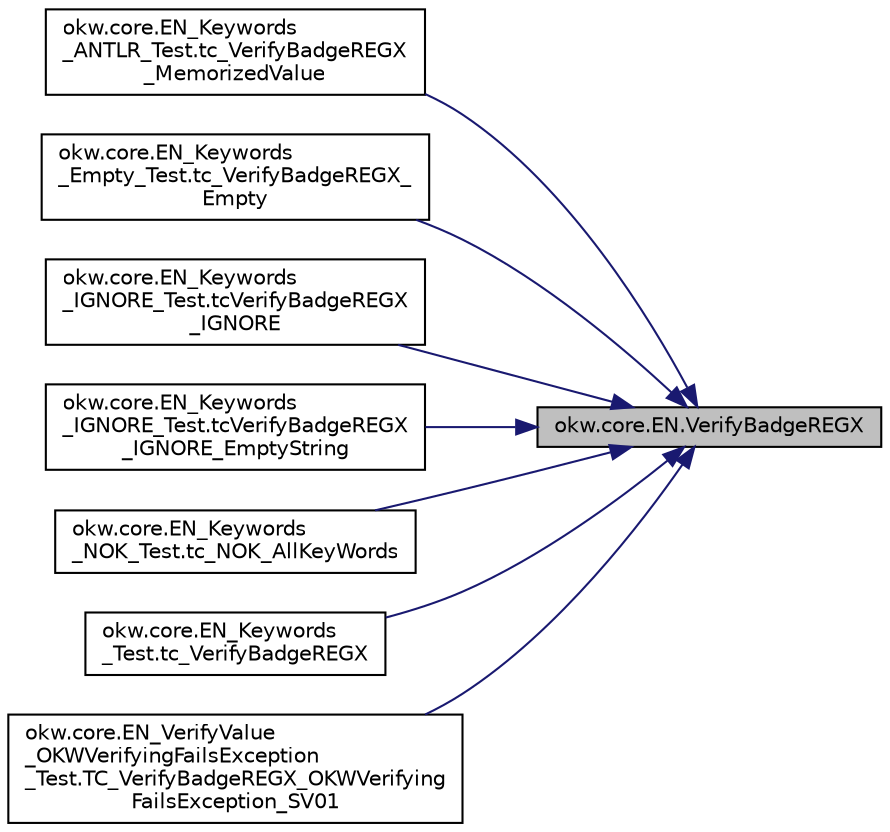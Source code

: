 digraph "okw.core.EN.VerifyBadgeREGX"
{
 // INTERACTIVE_SVG=YES
 // LATEX_PDF_SIZE
  edge [fontname="Helvetica",fontsize="10",labelfontname="Helvetica",labelfontsize="10"];
  node [fontname="Helvetica",fontsize="10",shape=record];
  rankdir="RL";
  Node2958 [label="okw.core.EN.VerifyBadgeREGX",height=0.2,width=0.4,color="black", fillcolor="grey75", style="filled", fontcolor="black",tooltip="Überprüft den Badge des Objektes ."];
  Node2958 -> Node2959 [dir="back",color="midnightblue",fontsize="10",style="solid",fontname="Helvetica"];
  Node2959 [label="okw.core.EN_Keywords\l_ANTLR_Test.tc_VerifyBadgeREGX\l_MemorizedValue",height=0.2,width=0.4,color="black", fillcolor="white", style="filled",URL="$classokw_1_1core_1_1_e_n___keywords___a_n_t_l_r___test.html#acdb9da5d80e0e4012bce8b0e0ea2863e",tooltip=" "];
  Node2958 -> Node2960 [dir="back",color="midnightblue",fontsize="10",style="solid",fontname="Helvetica"];
  Node2960 [label="okw.core.EN_Keywords\l_Empty_Test.tc_VerifyBadgeREGX_\lEmpty",height=0.2,width=0.4,color="black", fillcolor="white", style="filled",URL="$classokw_1_1core_1_1_e_n___keywords___empty___test.html#a59818afdbe883ba044af56954dcca270",tooltip="Prüft \"${EMPTY}\" für das Schlüsslewort VerifyBadge(string,string)"];
  Node2958 -> Node2961 [dir="back",color="midnightblue",fontsize="10",style="solid",fontname="Helvetica"];
  Node2961 [label="okw.core.EN_Keywords\l_IGNORE_Test.tcVerifyBadgeREGX\l_IGNORE",height=0.2,width=0.4,color="black", fillcolor="white", style="filled",URL="$classokw_1_1core_1_1_e_n___keywords___i_g_n_o_r_e___test.html#affe7f81ca3ea4f9ff482822c36f37399",tooltip=" "];
  Node2958 -> Node2962 [dir="back",color="midnightblue",fontsize="10",style="solid",fontname="Helvetica"];
  Node2962 [label="okw.core.EN_Keywords\l_IGNORE_Test.tcVerifyBadgeREGX\l_IGNORE_EmptyString",height=0.2,width=0.4,color="black", fillcolor="white", style="filled",URL="$classokw_1_1core_1_1_e_n___keywords___i_g_n_o_r_e___test.html#a23c08b6543cf579c151697a2760523f1",tooltip=" "];
  Node2958 -> Node2963 [dir="back",color="midnightblue",fontsize="10",style="solid",fontname="Helvetica"];
  Node2963 [label="okw.core.EN_Keywords\l_NOK_Test.tc_NOK_AllKeyWords",height=0.2,width=0.4,color="black", fillcolor="white", style="filled",URL="$classokw_1_1core_1_1_e_n___keywords___n_o_k___test.html#a81a960a2341dfb0e27da7871291c84dc",tooltip="Prüft methoden aufruf für einen einfachen Click."];
  Node2958 -> Node2964 [dir="back",color="midnightblue",fontsize="10",style="solid",fontname="Helvetica"];
  Node2964 [label="okw.core.EN_Keywords\l_Test.tc_VerifyBadgeREGX",height=0.2,width=0.4,color="black", fillcolor="white", style="filled",URL="$classokw_1_1core_1_1_e_n___keywords___test.html#a11ccfe2600d2443a82aca9c1955898e5",tooltip="\"Normaler\" Testfall für das Schlüsselwort EN.VerifyLabelREGX(String,String)."];
  Node2958 -> Node2965 [dir="back",color="midnightblue",fontsize="10",style="solid",fontname="Helvetica"];
  Node2965 [label="okw.core.EN_VerifyValue\l_OKWVerifyingFailsException\l_Test.TC_VerifyBadgeREGX_OKWVerifying\lFailsException_SV01",height=0.2,width=0.4,color="black", fillcolor="white", style="filled",URL="$classokw_1_1core_1_1_e_n___verify_value___o_k_w_verifying_fails_exception___test.html#aa3c89933a45b5d831d5fa1e1e014910d",tooltip="Test auf das fehlerwerfen von VerifyBadge."];
}
